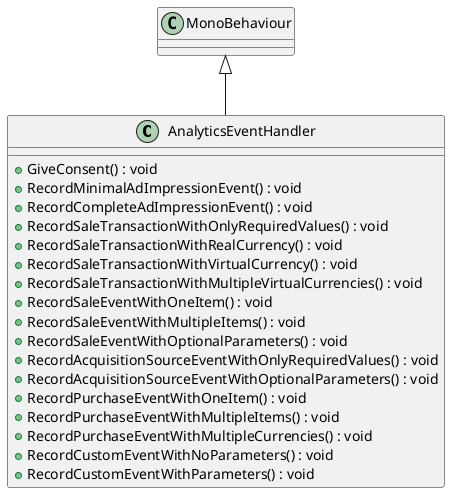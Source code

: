 @startuml
class AnalyticsEventHandler {
    + GiveConsent() : void
    + RecordMinimalAdImpressionEvent() : void
    + RecordCompleteAdImpressionEvent() : void
    + RecordSaleTransactionWithOnlyRequiredValues() : void
    + RecordSaleTransactionWithRealCurrency() : void
    + RecordSaleTransactionWithVirtualCurrency() : void
    + RecordSaleTransactionWithMultipleVirtualCurrencies() : void
    + RecordSaleEventWithOneItem() : void
    + RecordSaleEventWithMultipleItems() : void
    + RecordSaleEventWithOptionalParameters() : void
    + RecordAcquisitionSourceEventWithOnlyRequiredValues() : void
    + RecordAcquisitionSourceEventWithOptionalParameters() : void
    + RecordPurchaseEventWithOneItem() : void
    + RecordPurchaseEventWithMultipleItems() : void
    + RecordPurchaseEventWithMultipleCurrencies() : void
    + RecordCustomEventWithNoParameters() : void
    + RecordCustomEventWithParameters() : void
}
MonoBehaviour <|-- AnalyticsEventHandler
@enduml
